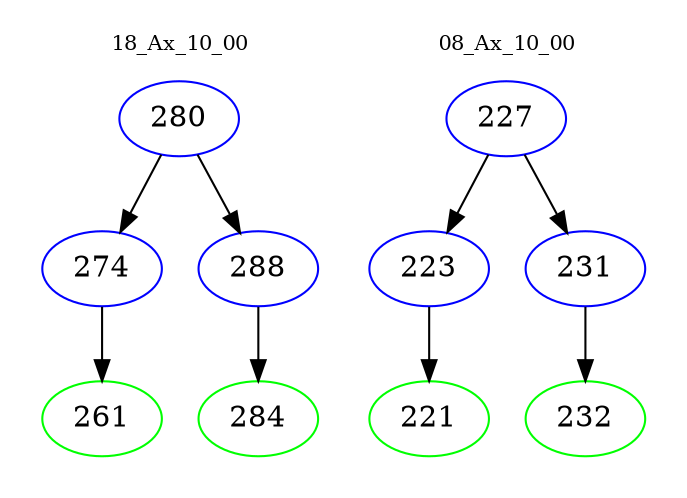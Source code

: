 digraph{
subgraph cluster_0 {
color = white
label = "18_Ax_10_00";
fontsize=10;
T0_280 [label="280", color="blue"]
T0_280 -> T0_274 [color="black"]
T0_274 [label="274", color="blue"]
T0_274 -> T0_261 [color="black"]
T0_261 [label="261", color="green"]
T0_280 -> T0_288 [color="black"]
T0_288 [label="288", color="blue"]
T0_288 -> T0_284 [color="black"]
T0_284 [label="284", color="green"]
}
subgraph cluster_1 {
color = white
label = "08_Ax_10_00";
fontsize=10;
T1_227 [label="227", color="blue"]
T1_227 -> T1_223 [color="black"]
T1_223 [label="223", color="blue"]
T1_223 -> T1_221 [color="black"]
T1_221 [label="221", color="green"]
T1_227 -> T1_231 [color="black"]
T1_231 [label="231", color="blue"]
T1_231 -> T1_232 [color="black"]
T1_232 [label="232", color="green"]
}
}
